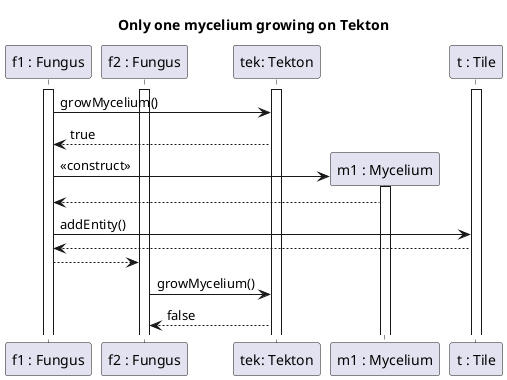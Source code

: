@startuml Mycelium growth

title Only one mycelium growing on Tekton

participant "f1 : Fungus" as F1
participant "f2 : Fungus" as F2
participant "tek: Tekton" as Tek
participant "m1 : Mycelium" as M1
participant "t : Tile" as T

activate F1
activate F2
activate T
activate Tek


F1->Tek : growMycelium()
Tek --> F1 : true
F1 -> M1 ** : <<construct>>
activate M1
M1 --> F1
F1 -> T : addEntity()
T-->F1

F1-->F2

F2->Tek : growMycelium()
Tek --> F2 : false


@enduml
